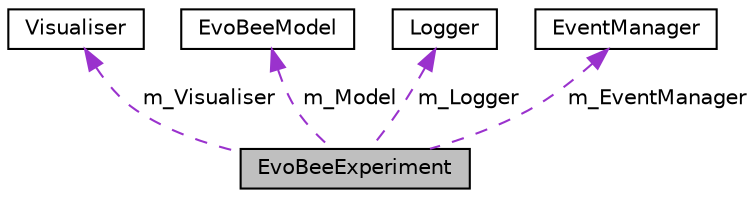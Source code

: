 digraph "EvoBeeExperiment"
{
 // LATEX_PDF_SIZE
  edge [fontname="Helvetica",fontsize="10",labelfontname="Helvetica",labelfontsize="10"];
  node [fontname="Helvetica",fontsize="10",shape=record];
  Node1 [label="EvoBeeExperiment",height=0.2,width=0.4,color="black", fillcolor="grey75", style="filled", fontcolor="black",tooltip=" "];
  Node2 -> Node1 [dir="back",color="darkorchid3",fontsize="10",style="dashed",label=" m_Visualiser" ,fontname="Helvetica"];
  Node2 [label="Visualiser",height=0.2,width=0.4,color="black", fillcolor="white", style="filled",URL="$classVisualiser.html",tooltip=" "];
  Node3 -> Node1 [dir="back",color="darkorchid3",fontsize="10",style="dashed",label=" m_Model" ,fontname="Helvetica"];
  Node3 [label="EvoBeeModel",height=0.2,width=0.4,color="black", fillcolor="white", style="filled",URL="$classEvoBeeModel.html",tooltip=" "];
  Node4 -> Node1 [dir="back",color="darkorchid3",fontsize="10",style="dashed",label=" m_Logger" ,fontname="Helvetica"];
  Node4 [label="Logger",height=0.2,width=0.4,color="black", fillcolor="white", style="filled",URL="$classLogger.html",tooltip=" "];
  Node5 -> Node1 [dir="back",color="darkorchid3",fontsize="10",style="dashed",label=" m_EventManager" ,fontname="Helvetica"];
  Node5 [label="EventManager",height=0.2,width=0.4,color="black", fillcolor="white", style="filled",URL="$classEventManager.html",tooltip=" "];
}

